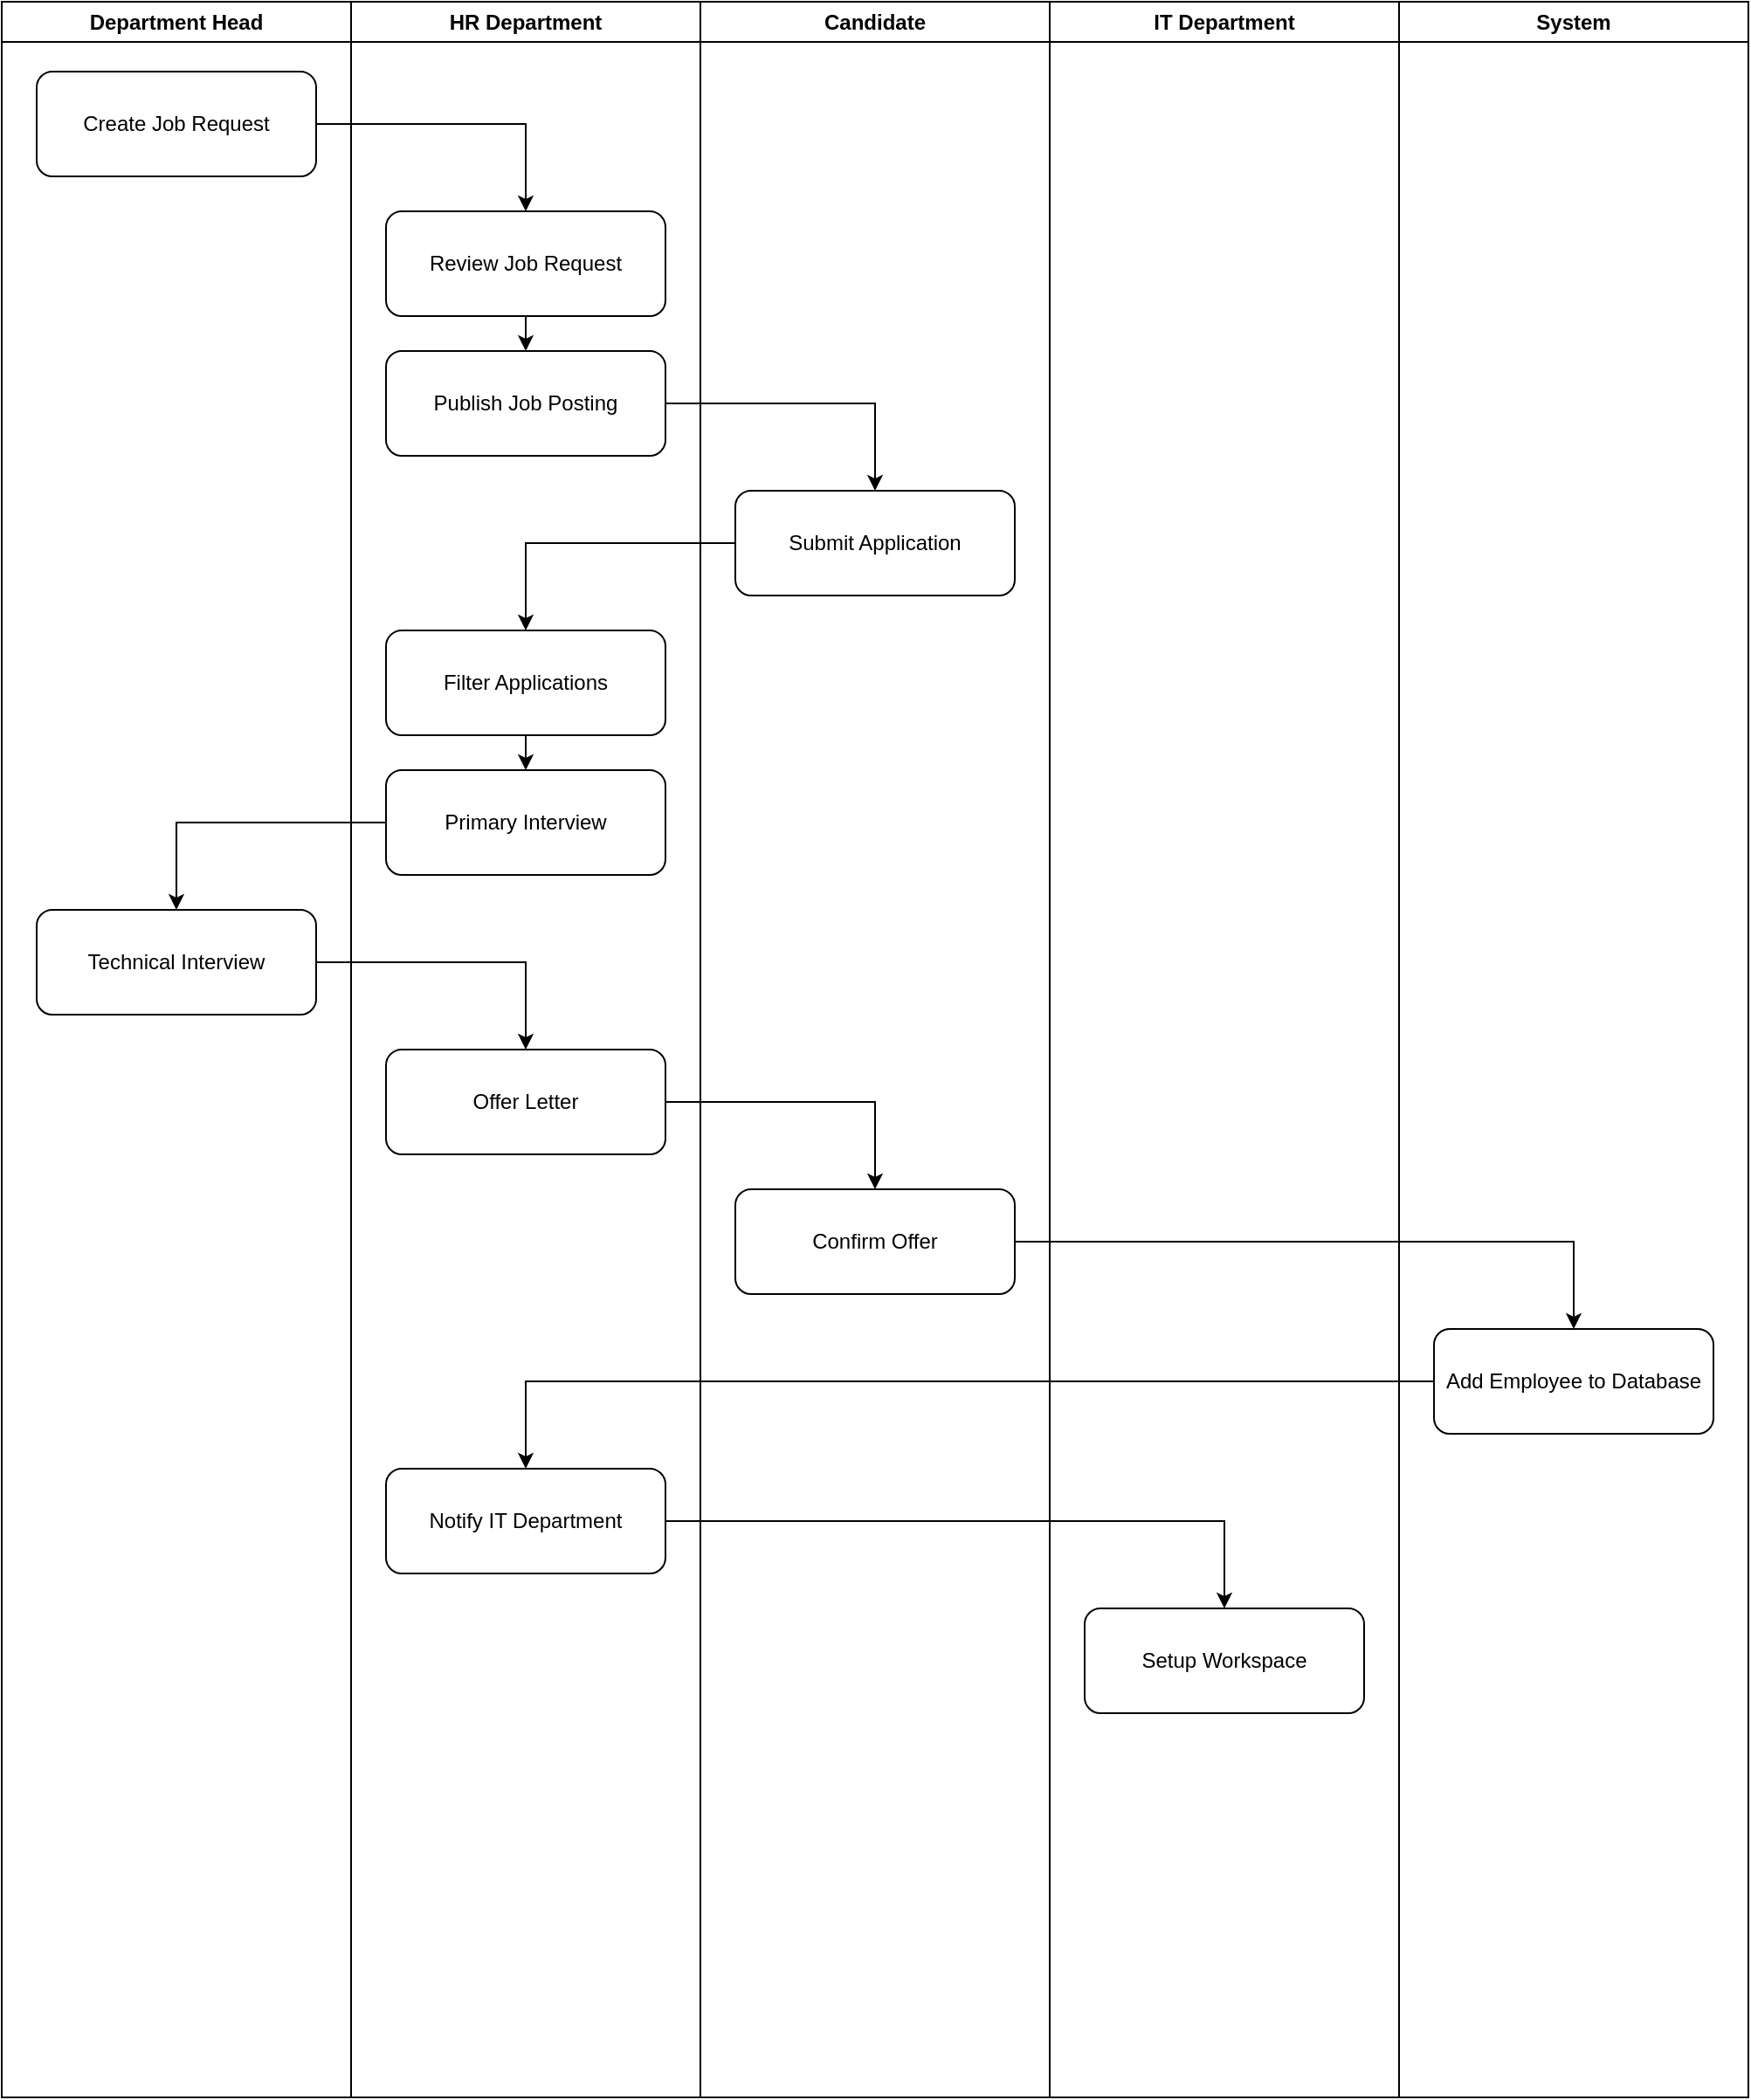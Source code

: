 <mxfile>
  <diagram name="Activity Diagram">
    <mxGraphModel dx="1300" dy="1300" grid="1" gridSize="10" guides="1" tooltips="1" connect="1" arrows="1" fold="1" page="1" pageScale="1" pageWidth="827" pageHeight="1169" math="0" shadow="0">
      <root>
        <mxCell id="0" />
        <mxCell id="1" parent="0" />
        <!-- Swimlanes -->
        <mxCell id="2" value="Department Head" style="swimlane;whiteSpace=wrap;html=1;" vertex="1" parent="1">
          <mxGeometry x="0" y="0" width="200" height="1200" as="geometry" />
        </mxCell>
        <mxCell id="3" value="HR Department" style="swimlane;whiteSpace=wrap;html=1;" vertex="1" parent="1">
          <mxGeometry x="200" y="0" width="200" height="1200" as="geometry" />
        </mxCell>
        <mxCell id="4" value="Candidate" style="swimlane;whiteSpace=wrap;html=1;" vertex="1" parent="1">
          <mxGeometry x="400" y="0" width="200" height="1200" as="geometry" />
        </mxCell>
        <mxCell id="5" value="IT Department" style="swimlane;whiteSpace=wrap;html=1;" vertex="1" parent="1">
          <mxGeometry x="600" y="0" width="200" height="1200" as="geometry" />
        </mxCell>
        <mxCell id="6" value="System" style="swimlane;whiteSpace=wrap;html=1;" vertex="1" parent="1">
          <mxGeometry x="800" y="0" width="200" height="1200" as="geometry" />
        </mxCell>
        <!-- Actions -->
        <mxCell id="7" value="Create Job Request" style="rounded=1;whiteSpace=wrap;html=1;" vertex="1" parent="2">
          <mxGeometry x="20" y="40" width="160" height="60" as="geometry" />
        </mxCell>
        <mxCell id="8" value="Review Job Request" style="rounded=1;whiteSpace=wrap;html=1;" vertex="1" parent="3">
          <mxGeometry x="20" y="120" width="160" height="60" as="geometry" />
        </mxCell>
        <mxCell id="9" value="Publish Job Posting" style="rounded=1;whiteSpace=wrap;html=1;" vertex="1" parent="3">
          <mxGeometry x="20" y="200" width="160" height="60" as="geometry" />
        </mxCell>
        <mxCell id="10" value="Submit Application" style="rounded=1;whiteSpace=wrap;html=1;" vertex="1" parent="4">
          <mxGeometry x="20" y="280" width="160" height="60" as="geometry" />
        </mxCell>
        <mxCell id="11" value="Filter Applications" style="rounded=1;whiteSpace=wrap;html=1;" vertex="1" parent="3">
          <mxGeometry x="20" y="360" width="160" height="60" as="geometry" />
        </mxCell>
        <mxCell id="12" value="Primary Interview" style="rounded=1;whiteSpace=wrap;html=1;" vertex="1" parent="3">
          <mxGeometry x="20" y="440" width="160" height="60" as="geometry" />
        </mxCell>
        <mxCell id="13" value="Technical Interview" style="rounded=1;whiteSpace=wrap;html=1;" vertex="1" parent="2">
          <mxGeometry x="20" y="520" width="160" height="60" as="geometry" />
        </mxCell>
        <mxCell id="14" value="Offer Letter" style="rounded=1;whiteSpace=wrap;html=1;" vertex="1" parent="3">
          <mxGeometry x="20" y="600" width="160" height="60" as="geometry" />
        </mxCell>
        <mxCell id="15" value="Confirm Offer" style="rounded=1;whiteSpace=wrap;html=1;" vertex="1" parent="4">
          <mxGeometry x="20" y="680" width="160" height="60" as="geometry" />
        </mxCell>
        <mxCell id="16" value="Add Employee to Database" style="rounded=1;whiteSpace=wrap;html=1;" vertex="1" parent="6">
          <mxGeometry x="20" y="760" width="160" height="60" as="geometry" />
        </mxCell>
        <mxCell id="17" value="Notify IT Department" style="rounded=1;whiteSpace=wrap;html=1;" vertex="1" parent="3">
          <mxGeometry x="20" y="840" width="160" height="60" as="geometry" />
        </mxCell>
        <mxCell id="18" value="Setup Workspace" style="rounded=1;whiteSpace=wrap;html=1;" vertex="1" parent="5">
          <mxGeometry x="20" y="920" width="160" height="60" as="geometry" />
        </mxCell>
        <!-- Connections -->
        <mxCell id="19" style="edgeStyle=orthogonalEdgeStyle;rounded=0;html=1;" edge="1" source="7" target="8" parent="1">
          <mxGeometry relative="1" as="geometry" />
        </mxCell>
        <mxCell id="20" style="edgeStyle=orthogonalEdgeStyle;rounded=0;html=1;" edge="1" source="8" target="9" parent="1">
          <mxGeometry relative="1" as="geometry" />
        </mxCell>
        <mxCell id="21" style="edgeStyle=orthogonalEdgeStyle;rounded=0;html=1;" edge="1" source="9" target="10" parent="1">
          <mxGeometry relative="1" as="geometry" />
        </mxCell>
        <mxCell id="22" style="edgeStyle=orthogonalEdgeStyle;rounded=0;html=1;" edge="1" source="10" target="11" parent="1">
          <mxGeometry relative="1" as="geometry" />
        </mxCell>
        <mxCell id="23" style="edgeStyle=orthogonalEdgeStyle;rounded=0;html=1;" edge="1" source="11" target="12" parent="1">
          <mxGeometry relative="1" as="geometry" />
        </mxCell>
        <mxCell id="24" style="edgeStyle=orthogonalEdgeStyle;rounded=0;html=1;" edge="1" source="12" target="13" parent="1">
          <mxGeometry relative="1" as="geometry" />
        </mxCell>
        <mxCell id="25" style="edgeStyle=orthogonalEdgeStyle;rounded=0;html=1;" edge="1" source="13" target="14" parent="1">
          <mxGeometry relative="1" as="geometry" />
        </mxCell>
        <mxCell id="26" style="edgeStyle=orthogonalEdgeStyle;rounded=0;html=1;" edge="1" source="14" target="15" parent="1">
          <mxGeometry relative="1" as="geometry" />
        </mxCell>
        <mxCell id="27" style="edgeStyle=orthogonalEdgeStyle;rounded=0;html=1;" edge="1" source="15" target="16" parent="1">
          <mxGeometry relative="1" as="geometry" />
        </mxCell>
        <mxCell id="28" style="edgeStyle=orthogonalEdgeStyle;rounded=0;html=1;" edge="1" source="16" target="17" parent="1">
          <mxGeometry relative="1" as="geometry" />
        </mxCell>
        <mxCell id="29" style="edgeStyle=orthogonalEdgeStyle;rounded=0;html=1;" edge="1" source="17" target="18" parent="1">
          <mxGeometry relative="1" as="geometry" />
        </mxCell>
      </root>
    </mxGraphModel>
  </diagram>
</mxfile>
